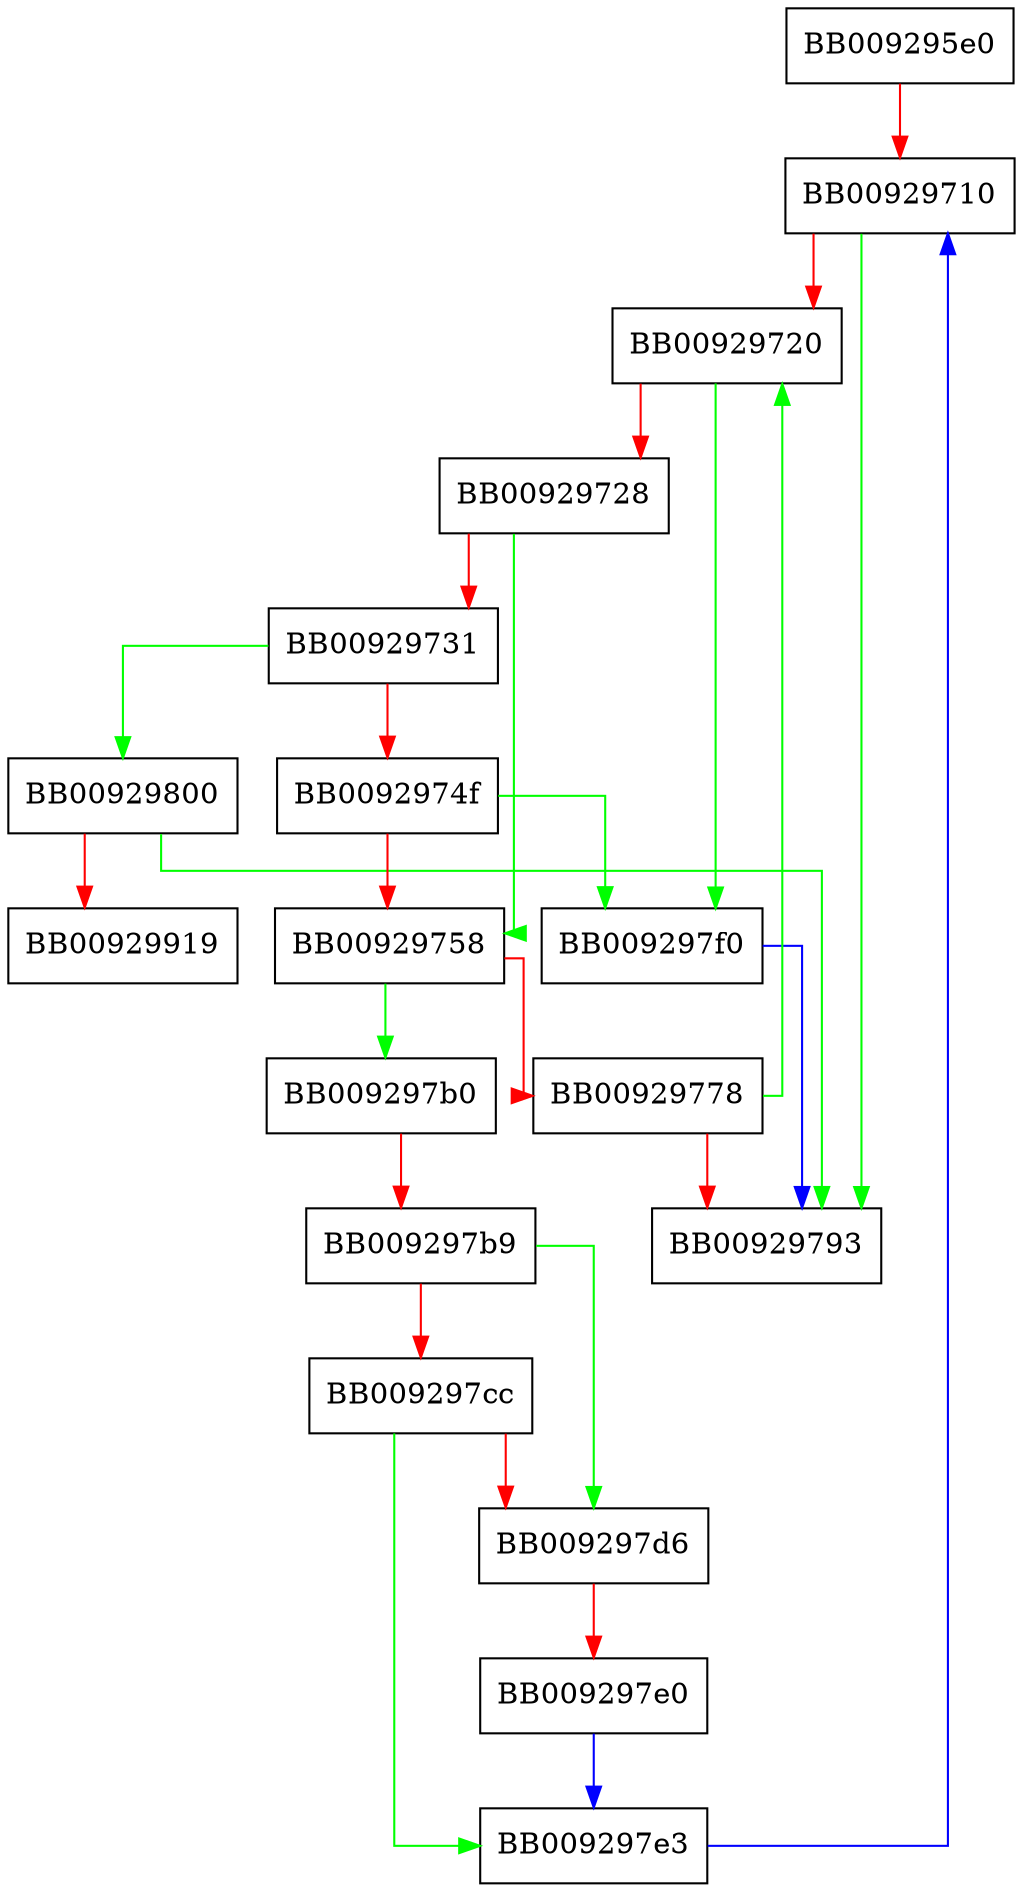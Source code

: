 digraph _Unwind_RaiseException {
  node [shape="box"];
  graph [splines=ortho];
  BB009295e0 -> BB00929710 [color="red"];
  BB00929710 -> BB00929793 [color="green"];
  BB00929710 -> BB00929720 [color="red"];
  BB00929720 -> BB009297f0 [color="green"];
  BB00929720 -> BB00929728 [color="red"];
  BB00929728 -> BB00929758 [color="green"];
  BB00929728 -> BB00929731 [color="red"];
  BB00929731 -> BB00929800 [color="green"];
  BB00929731 -> BB0092974f [color="red"];
  BB0092974f -> BB009297f0 [color="green"];
  BB0092974f -> BB00929758 [color="red"];
  BB00929758 -> BB009297b0 [color="green"];
  BB00929758 -> BB00929778 [color="red"];
  BB00929778 -> BB00929720 [color="green"];
  BB00929778 -> BB00929793 [color="red"];
  BB009297b0 -> BB009297b9 [color="red"];
  BB009297b9 -> BB009297d6 [color="green"];
  BB009297b9 -> BB009297cc [color="red"];
  BB009297cc -> BB009297e3 [color="green"];
  BB009297cc -> BB009297d6 [color="red"];
  BB009297d6 -> BB009297e0 [color="red"];
  BB009297e0 -> BB009297e3 [color="blue"];
  BB009297e3 -> BB00929710 [color="blue"];
  BB009297f0 -> BB00929793 [color="blue"];
  BB00929800 -> BB00929793 [color="green"];
  BB00929800 -> BB00929919 [color="red"];
}